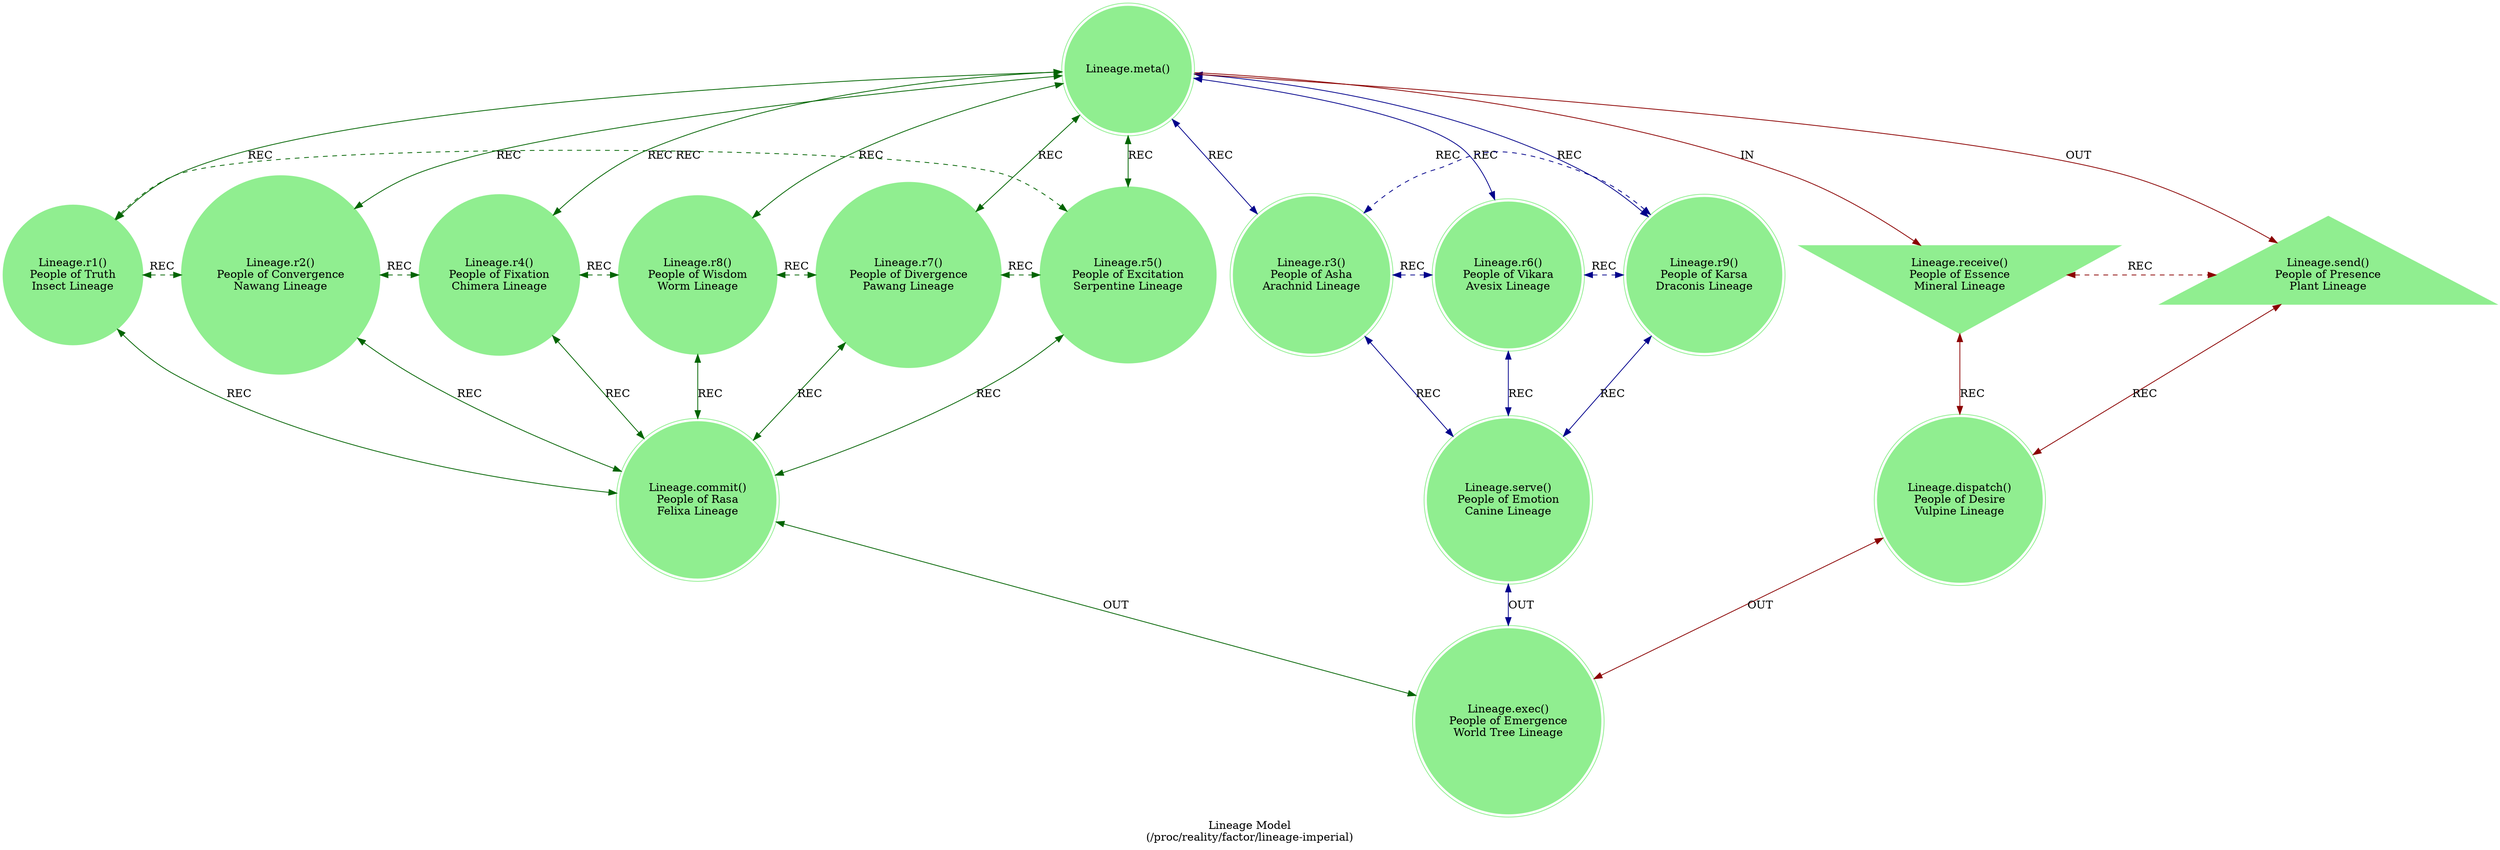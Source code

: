 strict digraph LineageModel {
    label = "Lineage Model\n(/proc/reality/factor/lineage-imperial)";
    style = filled;
    color = lightgray;
    node [shape = folder; style = filled; color = lightgreen;];
    
    // The Axis A-0-B (In-Meta-Out).
    // The Sacred 3-6-9 (Vortex of Perception).
    // The Vortex 1-2-4-8-7-5 (Vortex of Comprehension).
    // The Router C-D-E
    // The Closure F
    spark_0_lineage_seed_t [label = "Lineage.meta()\n";comment = "";shape = doublecircle;];
    spark_1_lineage_seed_t [label = "Lineage.r1()\nPeople of Truth\nInsect Lineage";comment = "";shape = circle;];
    spark_2_lineage_seed_t [label = "Lineage.r2()\nPeople of Convergence\nNawang Lineage";comment = "";shape = circle;];
    spark_4_lineage_seed_t [label = "Lineage.r4()\nPeople of Fixation\nChimera Lineage";comment = "";shape = circle;];
    spark_8_lineage_seed_t [label = "Lineage.r8()\nPeople of Wisdom\nWorm Lineage";comment = "";shape = circle;];
    spark_7_lineage_seed_t [label = "Lineage.r7()\nPeople of Divergence\nPawang Lineage";comment = "";shape = circle;];
    spark_5_lineage_seed_t [label = "Lineage.r5()\nPeople of Excitation\nSerpentine Lineage";comment = "";shape = circle;];
    spark_3_lineage_seed_t [label = "Lineage.r3()\nPeople of Asha\nArachnid Lineage";comment = "";shape = doublecircle;];
    spark_6_lineage_seed_t [label = "Lineage.r6()\nPeople of Vikara\nAvesix Lineage";comment = "";shape = doublecircle;];
    spark_9_lineage_seed_t [label = "Lineage.r9()\nPeople of Karsa\nDraconis Lineage";comment = "";shape = doublecircle;];
    spark_a_lineage_seed_t [label = "Lineage.receive()\nPeople of Essence\nMineral Lineage";comment = "";shape = invtriangle;];
    spark_b_lineage_seed_t [label = "Lineage.send()\nPeople of Presence\nPlant Lineage";comment = "";shape = triangle;];
    spark_c_lineage_seed_t [label = "Lineage.dispatch()\nPeople of Desire\nVulpine Lineage";comment = "";shape = doublecircle;];
    spark_d_lineage_seed_t [label = "Lineage.commit()\nPeople of Rasa\nFelixa Lineage";comment = "";shape = doublecircle;];
    spark_e_lineage_seed_t [label = "Lineage.serve()\nPeople of Emotion\nCanine Lineage";comment = "";shape = doublecircle;];
    spark_f_lineage_seed_t [label = "Lineage.exec()\nPeople of Emergence\nWorld Tree Lineage";comment = "";shape = doublecircle;];
    
    // IN = Input
    // OUT = Output
    // REC = Recursion
    spark_0_lineage_seed_t -> spark_a_lineage_seed_t [label = "IN"; color = darkred; comment = "";];
    spark_0_lineage_seed_t -> spark_b_lineage_seed_t [label = "OUT"; color = darkred; comment = "";];
    spark_0_lineage_seed_t -> {spark_3_lineage_seed_t spark_6_lineage_seed_t spark_9_lineage_seed_t} [label = "REC"; color = darkblue; comment = ""; dir = both;];
    spark_0_lineage_seed_t -> {spark_1_lineage_seed_t spark_2_lineage_seed_t spark_4_lineage_seed_t spark_8_lineage_seed_t spark_7_lineage_seed_t spark_5_lineage_seed_t} [label = "REC"; color = darkgreen; comment = ""; dir = both;];
    
    {spark_a_lineage_seed_t spark_b_lineage_seed_t} -> spark_c_lineage_seed_t [label = "REC"; color = darkred; comment = ""; dir = both;];
    {spark_1_lineage_seed_t spark_2_lineage_seed_t spark_4_lineage_seed_t spark_8_lineage_seed_t spark_7_lineage_seed_t spark_5_lineage_seed_t} -> spark_d_lineage_seed_t [label = "REC"; color = darkgreen; comment = ""; dir = both;];
    {spark_3_lineage_seed_t spark_6_lineage_seed_t spark_9_lineage_seed_t} -> spark_e_lineage_seed_t [label = "REC"; color = darkblue; comment = ""; dir = both;];
    
    spark_1_lineage_seed_t -> spark_2_lineage_seed_t -> spark_4_lineage_seed_t -> spark_8_lineage_seed_t -> spark_7_lineage_seed_t -> spark_5_lineage_seed_t -> spark_1_lineage_seed_t [label = "REC"; color = darkgreen; comment = ""; style = dashed; constraint = false; dir = both;];
    spark_3_lineage_seed_t -> spark_6_lineage_seed_t -> spark_9_lineage_seed_t -> spark_3_lineage_seed_t [label = "REC"; color = darkblue; comment = ""; style = dashed; constraint = false; dir = both;];
    spark_a_lineage_seed_t -> spark_b_lineage_seed_t [label = "REC"; color = darkred; comment = ""; constraint = false; style = dashed; dir = both;];
    
    spark_c_lineage_seed_t -> spark_f_lineage_seed_t [label = "OUT"; color = darkred; comment = ""; dir = both;];
    spark_d_lineage_seed_t -> spark_f_lineage_seed_t [label = "OUT"; color = darkgreen; comment = ""; dir = both;];
    spark_e_lineage_seed_t -> spark_f_lineage_seed_t [label = "OUT"; color = darkblue; comment = ""; dir = both;];
}